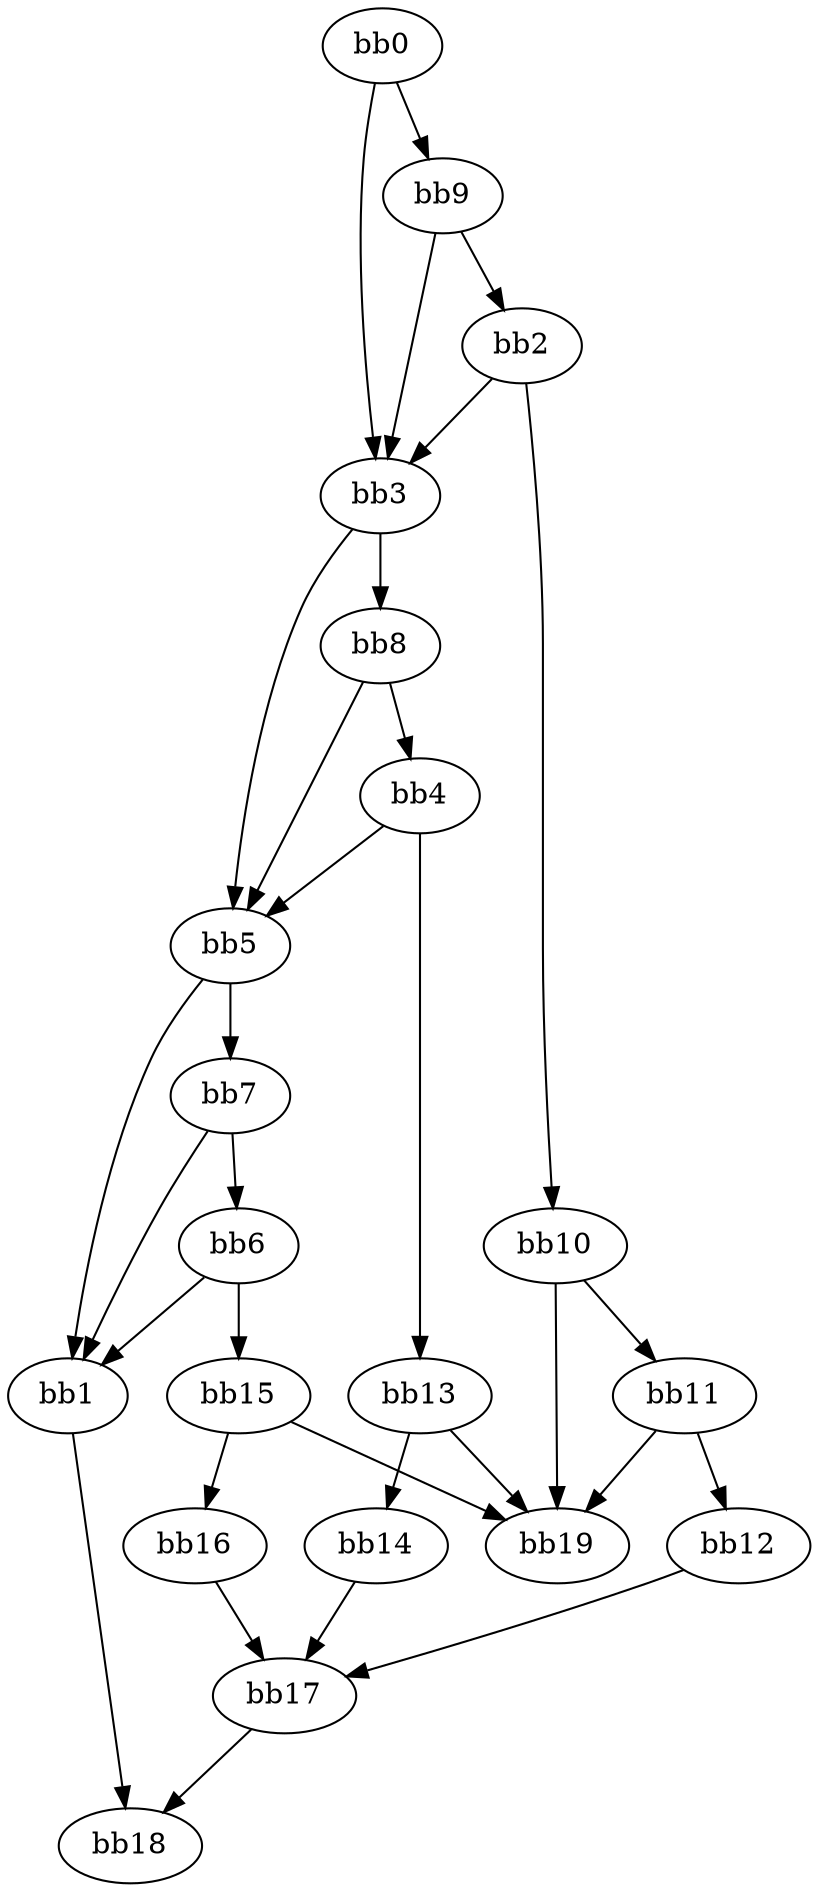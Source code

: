 digraph {
    0 [ label = "bb0\l" ]
    1 [ label = "bb1\l" ]
    2 [ label = "bb2\l" ]
    3 [ label = "bb3\l" ]
    4 [ label = "bb4\l" ]
    5 [ label = "bb5\l" ]
    6 [ label = "bb6\l" ]
    7 [ label = "bb7\l" ]
    8 [ label = "bb8\l" ]
    9 [ label = "bb9\l" ]
    10 [ label = "bb10\l" ]
    11 [ label = "bb11\l" ]
    12 [ label = "bb12\l" ]
    13 [ label = "bb13\l" ]
    14 [ label = "bb14\l" ]
    15 [ label = "bb15\l" ]
    16 [ label = "bb16\l" ]
    17 [ label = "bb17\l" ]
    18 [ label = "bb18\l" ]
    19 [ label = "bb19\l" ]
    0 -> 3 [ ]
    0 -> 9 [ ]
    1 -> 18 [ ]
    2 -> 3 [ ]
    2 -> 10 [ ]
    3 -> 5 [ ]
    3 -> 8 [ ]
    4 -> 5 [ ]
    4 -> 13 [ ]
    5 -> 1 [ ]
    5 -> 7 [ ]
    6 -> 1 [ ]
    6 -> 15 [ ]
    7 -> 1 [ ]
    7 -> 6 [ ]
    8 -> 4 [ ]
    8 -> 5 [ ]
    9 -> 2 [ ]
    9 -> 3 [ ]
    10 -> 11 [ ]
    10 -> 19 [ ]
    11 -> 12 [ ]
    11 -> 19 [ ]
    12 -> 17 [ ]
    13 -> 14 [ ]
    13 -> 19 [ ]
    14 -> 17 [ ]
    15 -> 16 [ ]
    15 -> 19 [ ]
    16 -> 17 [ ]
    17 -> 18 [ ]
}

